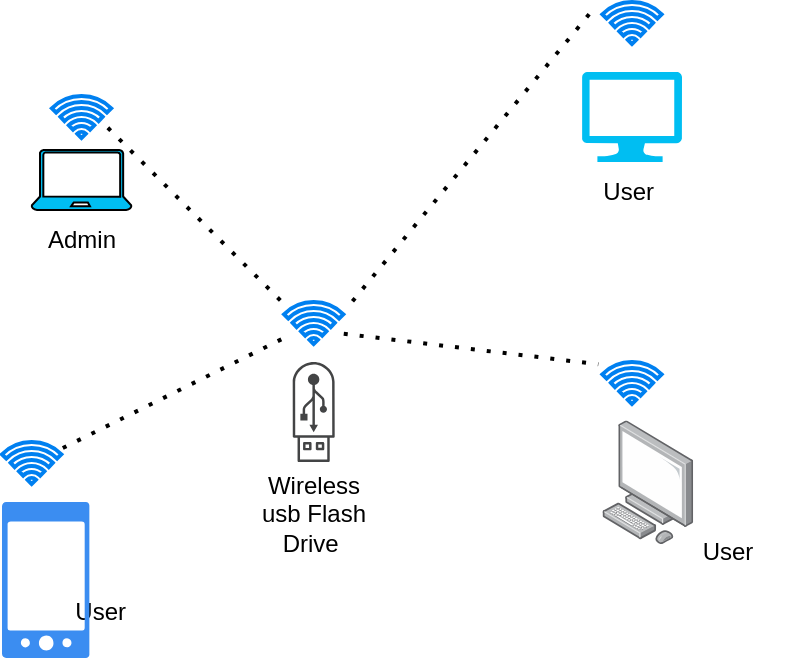 <mxfile version="22.0.3" type="device">
  <diagram name="Page-1" id="F-23IJMWkBfm9dlKQ4zn">
    <mxGraphModel dx="1416" dy="868" grid="1" gridSize="10" guides="1" tooltips="1" connect="1" arrows="1" fold="1" page="1" pageScale="1" pageWidth="850" pageHeight="1100" math="0" shadow="0">
      <root>
        <mxCell id="0" />
        <mxCell id="1" parent="0" />
        <mxCell id="QeE4LsFwniENW4QbhyC0-4" value="" style="verticalLabelPosition=bottom;html=1;verticalAlign=top;align=center;strokeColor=black;fillColor=#00BEF2;shape=mxgraph.azure.laptop;pointerEvents=1;" parent="1" vertex="1">
          <mxGeometry x="204.77" y="274" width="50" height="30" as="geometry" />
        </mxCell>
        <mxCell id="QeE4LsFwniENW4QbhyC0-5" value="" style="verticalLabelPosition=bottom;html=1;verticalAlign=top;align=center;strokeColor=none;fillColor=#00BEF2;shape=mxgraph.azure.computer;pointerEvents=1;" parent="1" vertex="1">
          <mxGeometry x="480" y="235" width="50" height="45" as="geometry" />
        </mxCell>
        <mxCell id="QeE4LsFwniENW4QbhyC0-7" value="" style="image;points=[];aspect=fixed;html=1;align=center;shadow=0;dashed=0;image=img/lib/allied_telesis/computer_and_terminals/Personal_Computer.svg;" parent="1" vertex="1">
          <mxGeometry x="490.15" y="409.2" width="45.6" height="61.8" as="geometry" />
        </mxCell>
        <mxCell id="QeE4LsFwniENW4QbhyC0-9" value="" style="html=1;verticalLabelPosition=bottom;align=center;labelBackgroundColor=#ffffff;verticalAlign=top;strokeWidth=2;strokeColor=#0080F0;shadow=0;dashed=0;shape=mxgraph.ios7.icons.wifi;pointerEvents=1" parent="1" vertex="1">
          <mxGeometry x="214.92" y="247" width="29.7" height="21" as="geometry" />
        </mxCell>
        <mxCell id="QeE4LsFwniENW4QbhyC0-10" value="" style="html=1;verticalLabelPosition=bottom;align=center;labelBackgroundColor=#ffffff;verticalAlign=top;strokeWidth=2;strokeColor=#0080F0;shadow=0;dashed=0;shape=mxgraph.ios7.icons.wifi;pointerEvents=1" parent="1" vertex="1">
          <mxGeometry x="490.15" y="200" width="29.7" height="21" as="geometry" />
        </mxCell>
        <mxCell id="QeE4LsFwniENW4QbhyC0-11" value="" style="html=1;verticalLabelPosition=bottom;align=center;labelBackgroundColor=#ffffff;verticalAlign=top;strokeWidth=2;strokeColor=#0080F0;shadow=0;dashed=0;shape=mxgraph.ios7.icons.wifi;pointerEvents=1" parent="1" vertex="1">
          <mxGeometry x="331" y="350" width="29.7" height="21" as="geometry" />
        </mxCell>
        <mxCell id="QeE4LsFwniENW4QbhyC0-12" value="" style="html=1;verticalLabelPosition=bottom;align=center;labelBackgroundColor=#ffffff;verticalAlign=top;strokeWidth=2;strokeColor=#0080F0;shadow=0;dashed=0;shape=mxgraph.ios7.icons.wifi;pointerEvents=1" parent="1" vertex="1">
          <mxGeometry x="190.0" y="420" width="29.7" height="21" as="geometry" />
        </mxCell>
        <mxCell id="QeE4LsFwniENW4QbhyC0-13" value="" style="html=1;verticalLabelPosition=bottom;align=center;labelBackgroundColor=#ffffff;verticalAlign=top;strokeWidth=2;strokeColor=#0080F0;shadow=0;dashed=0;shape=mxgraph.ios7.icons.wifi;pointerEvents=1" parent="1" vertex="1">
          <mxGeometry x="490.15" y="380" width="29.7" height="21" as="geometry" />
        </mxCell>
        <mxCell id="QeE4LsFwniENW4QbhyC0-18" value="" style="endArrow=none;dashed=1;html=1;dashPattern=1 3;strokeWidth=2;rounded=0;exitX=1.006;exitY=0.756;exitDx=0;exitDy=0;exitPerimeter=0;entryX=-0.067;entryY=0.054;entryDx=0;entryDy=0;entryPerimeter=0;" parent="1" source="QeE4LsFwniENW4QbhyC0-11" target="QeE4LsFwniENW4QbhyC0-13" edge="1">
          <mxGeometry width="50" height="50" relative="1" as="geometry">
            <mxPoint x="380" y="480" as="sourcePoint" />
            <mxPoint x="430" y="430" as="targetPoint" />
          </mxGeometry>
        </mxCell>
        <mxCell id="QeE4LsFwniENW4QbhyC0-19" value="" style="endArrow=none;dashed=1;html=1;dashPattern=1 3;strokeWidth=2;rounded=0;exitX=1.024;exitY=0.143;exitDx=0;exitDy=0;exitPerimeter=0;entryX=0.017;entryY=0.845;entryDx=0;entryDy=0;entryPerimeter=0;" parent="1" source="QeE4LsFwniENW4QbhyC0-12" target="QeE4LsFwniENW4QbhyC0-11" edge="1">
          <mxGeometry width="50" height="50" relative="1" as="geometry">
            <mxPoint x="260" y="450" as="sourcePoint" />
            <mxPoint x="330" y="380" as="targetPoint" />
          </mxGeometry>
        </mxCell>
        <mxCell id="QeE4LsFwniENW4QbhyC0-20" value="" style="endArrow=none;dashed=1;html=1;dashPattern=1 3;strokeWidth=2;rounded=0;exitX=0.943;exitY=0.756;exitDx=0;exitDy=0;exitPerimeter=0;" parent="1" source="QeE4LsFwniENW4QbhyC0-9" edge="1">
          <mxGeometry width="50" height="50" relative="1" as="geometry">
            <mxPoint x="240" y="200" as="sourcePoint" />
            <mxPoint x="330" y="350" as="targetPoint" />
          </mxGeometry>
        </mxCell>
        <mxCell id="QeE4LsFwniENW4QbhyC0-21" value="" style="endArrow=none;dashed=1;html=1;dashPattern=1 3;strokeWidth=2;rounded=0;exitX=1.153;exitY=-0.018;exitDx=0;exitDy=0;exitPerimeter=0;entryX=-0.135;entryY=0.143;entryDx=0;entryDy=0;entryPerimeter=0;" parent="1" source="QeE4LsFwniENW4QbhyC0-11" target="QeE4LsFwniENW4QbhyC0-10" edge="1">
          <mxGeometry width="50" height="50" relative="1" as="geometry">
            <mxPoint x="470" y="430" as="sourcePoint" />
            <mxPoint x="520" y="380" as="targetPoint" />
          </mxGeometry>
        </mxCell>
        <mxCell id="QeE4LsFwniENW4QbhyC0-23" value="" style="sketch=0;pointerEvents=1;shadow=0;dashed=0;html=1;strokeColor=none;fillColor=#434445;aspect=fixed;labelPosition=center;verticalLabelPosition=bottom;verticalAlign=top;align=center;outlineConnect=0;shape=mxgraph.vvd.flash_drive;" parent="1" vertex="1">
          <mxGeometry x="335.35" y="380" width="21" height="50" as="geometry" />
        </mxCell>
        <mxCell id="QeE4LsFwniENW4QbhyC0-24" value="Wireless usb Flash Drive&amp;nbsp;" style="text;html=1;strokeColor=none;fillColor=none;align=center;verticalAlign=middle;whiteSpace=wrap;rounded=0;" parent="1" vertex="1">
          <mxGeometry x="315.85" y="441" width="60" height="30" as="geometry" />
        </mxCell>
        <mxCell id="QeE4LsFwniENW4QbhyC0-25" value="Admin" style="text;html=1;strokeColor=none;fillColor=none;align=center;verticalAlign=middle;whiteSpace=wrap;rounded=0;" parent="1" vertex="1">
          <mxGeometry x="199.77" y="304" width="60" height="30" as="geometry" />
        </mxCell>
        <mxCell id="QeE4LsFwniENW4QbhyC0-26" value="User&amp;nbsp;" style="text;html=1;strokeColor=none;fillColor=none;align=center;verticalAlign=middle;whiteSpace=wrap;rounded=0;" parent="1" vertex="1">
          <mxGeometry x="475" y="280" width="60" height="30" as="geometry" />
        </mxCell>
        <mxCell id="QeE4LsFwniENW4QbhyC0-27" value="User" style="text;html=1;strokeColor=none;fillColor=none;align=center;verticalAlign=middle;whiteSpace=wrap;rounded=0;" parent="1" vertex="1">
          <mxGeometry x="522.8" y="460.0" width="60" height="30" as="geometry" />
        </mxCell>
        <mxCell id="QeE4LsFwniENW4QbhyC0-28" value="User&amp;nbsp;" style="text;html=1;strokeColor=none;fillColor=none;align=center;verticalAlign=middle;whiteSpace=wrap;rounded=0;" parent="1" vertex="1">
          <mxGeometry x="211.16" y="490" width="60" height="30" as="geometry" />
        </mxCell>
        <mxCell id="QeE4LsFwniENW4QbhyC0-29" value="" style="sketch=0;html=1;aspect=fixed;strokeColor=none;shadow=0;fillColor=#3B8DF1;verticalAlign=top;labelPosition=center;verticalLabelPosition=bottom;shape=mxgraph.gcp2.phone_android" parent="1" vertex="1">
          <mxGeometry x="190" y="450" width="43.68" height="78" as="geometry" />
        </mxCell>
      </root>
    </mxGraphModel>
  </diagram>
</mxfile>
